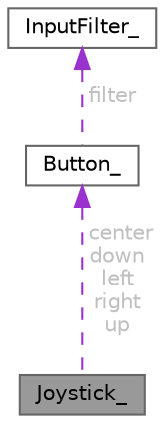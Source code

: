 digraph "Joystick_"
{
 // LATEX_PDF_SIZE
  bgcolor="transparent";
  edge [fontname=Helvetica,fontsize=10,labelfontname=Helvetica,labelfontsize=10];
  node [fontname=Helvetica,fontsize=10,shape=box,height=0.2,width=0.4];
  Node1 [id="Node000001",label="Joystick_",height=0.2,width=0.4,color="gray40", fillcolor="grey60", style="filled", fontcolor="black",tooltip=" "];
  Node2 -> Node1 [id="edge1_Node000001_Node000002",dir="back",color="darkorchid3",style="dashed",tooltip=" ",label=" center\ndown\nleft\nright\nup",fontcolor="grey" ];
  Node2 [id="Node000002",label="Button_",height=0.2,width=0.4,color="gray40", fillcolor="white", style="filled",URL="$structButton__.html",tooltip=" "];
  Node3 -> Node2 [id="edge2_Node000002_Node000003",dir="back",color="darkorchid3",style="dashed",tooltip=" ",label=" filter",fontcolor="grey" ];
  Node3 [id="Node000003",label="InputFilter_",height=0.2,width=0.4,color="gray40", fillcolor="white", style="filled",URL="$structInputFilter__.html",tooltip=" "];
}
